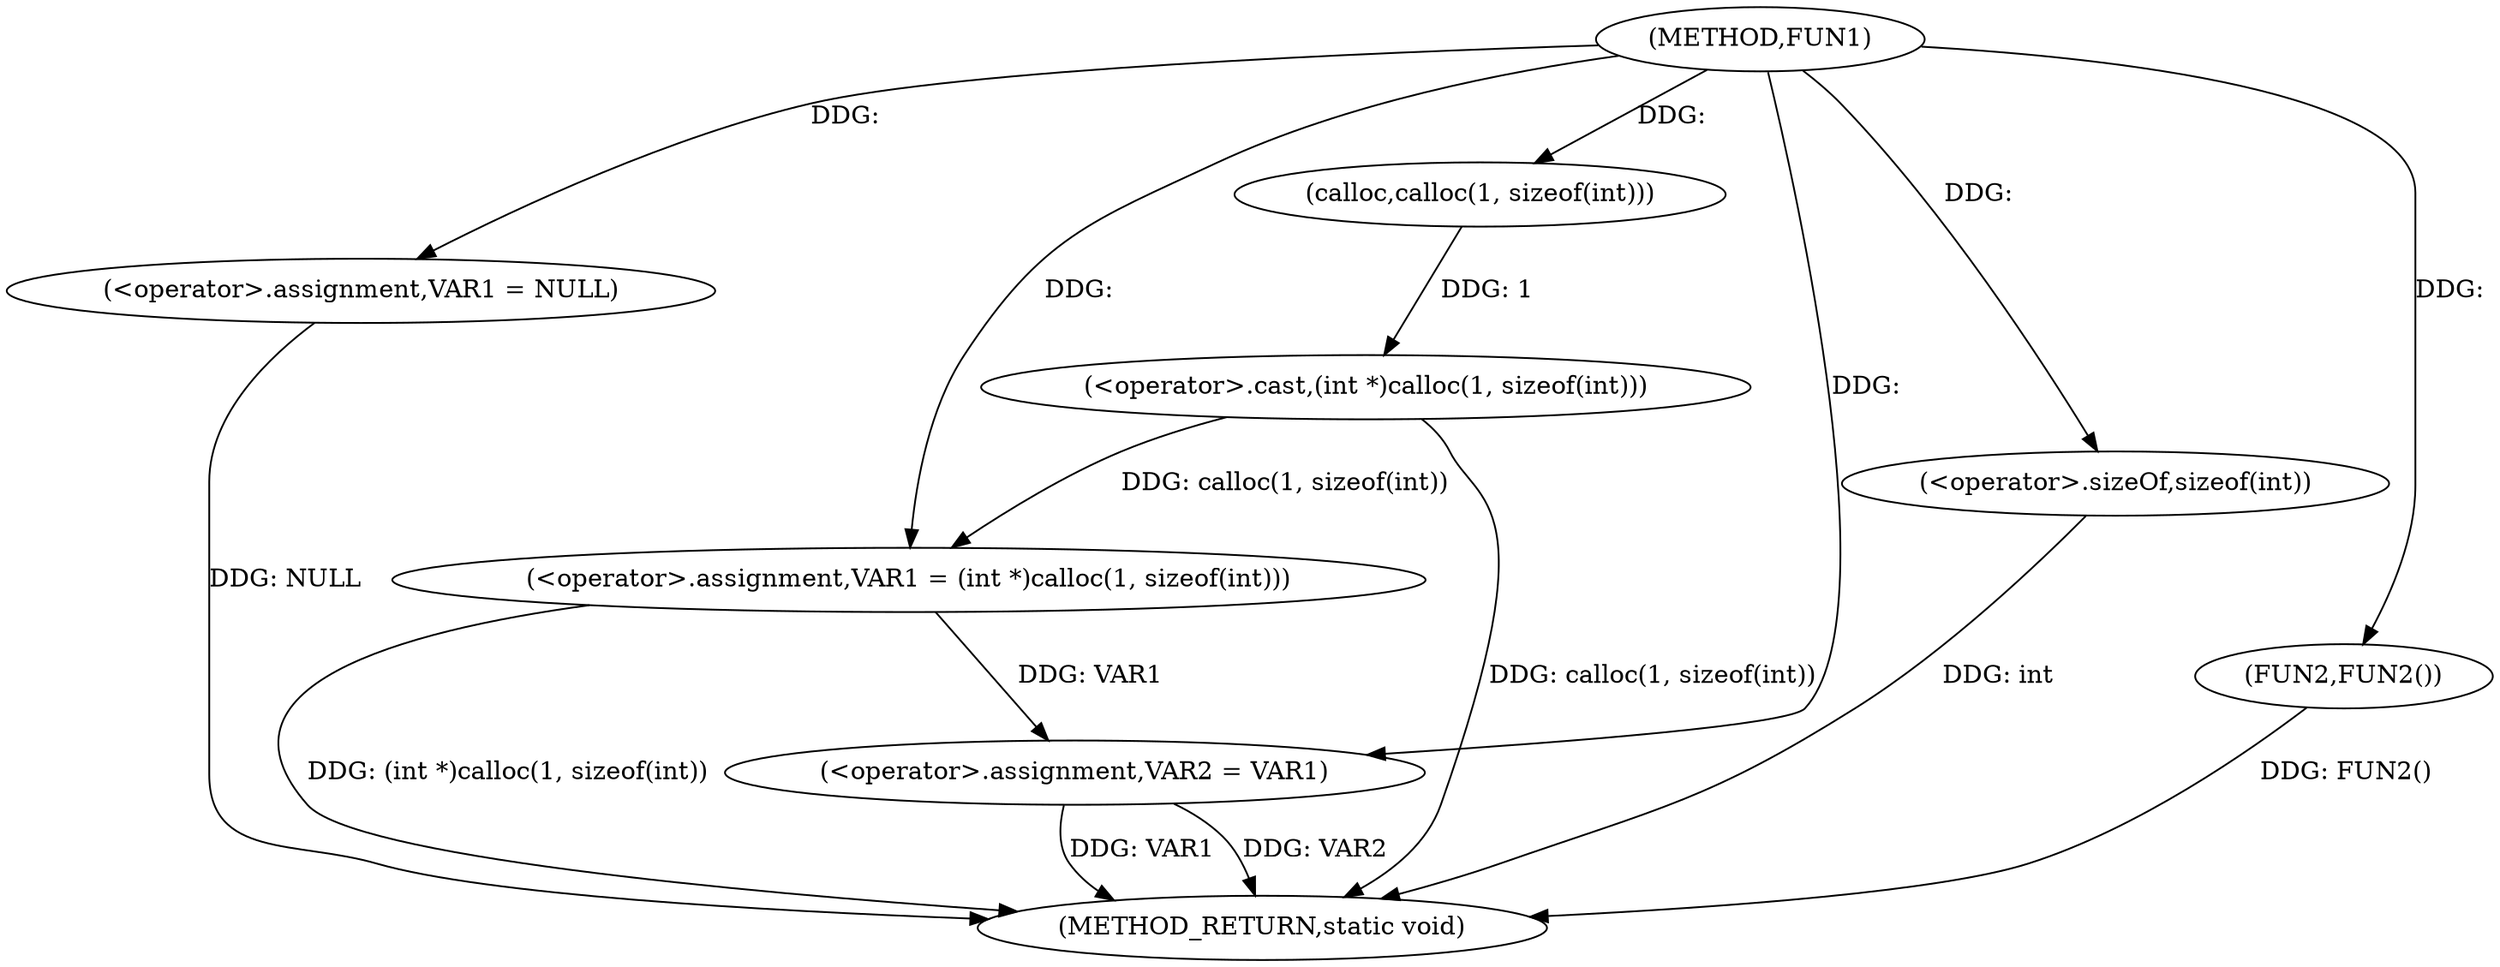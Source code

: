 digraph FUN1 {  
"1000100" [label = "(METHOD,FUN1)" ]
"1000118" [label = "(METHOD_RETURN,static void)" ]
"1000103" [label = "(<operator>.assignment,VAR1 = NULL)" ]
"1000106" [label = "(<operator>.assignment,VAR1 = (int *)calloc(1, sizeof(int)))" ]
"1000108" [label = "(<operator>.cast,(int *)calloc(1, sizeof(int)))" ]
"1000110" [label = "(calloc,calloc(1, sizeof(int)))" ]
"1000112" [label = "(<operator>.sizeOf,sizeof(int))" ]
"1000114" [label = "(<operator>.assignment,VAR2 = VAR1)" ]
"1000117" [label = "(FUN2,FUN2())" ]
  "1000117" -> "1000118"  [ label = "DDG: FUN2()"] 
  "1000106" -> "1000118"  [ label = "DDG: (int *)calloc(1, sizeof(int))"] 
  "1000103" -> "1000118"  [ label = "DDG: NULL"] 
  "1000114" -> "1000118"  [ label = "DDG: VAR2"] 
  "1000114" -> "1000118"  [ label = "DDG: VAR1"] 
  "1000112" -> "1000118"  [ label = "DDG: int"] 
  "1000108" -> "1000118"  [ label = "DDG: calloc(1, sizeof(int))"] 
  "1000100" -> "1000103"  [ label = "DDG: "] 
  "1000108" -> "1000106"  [ label = "DDG: calloc(1, sizeof(int))"] 
  "1000100" -> "1000106"  [ label = "DDG: "] 
  "1000110" -> "1000108"  [ label = "DDG: 1"] 
  "1000100" -> "1000110"  [ label = "DDG: "] 
  "1000100" -> "1000112"  [ label = "DDG: "] 
  "1000106" -> "1000114"  [ label = "DDG: VAR1"] 
  "1000100" -> "1000114"  [ label = "DDG: "] 
  "1000100" -> "1000117"  [ label = "DDG: "] 
}
